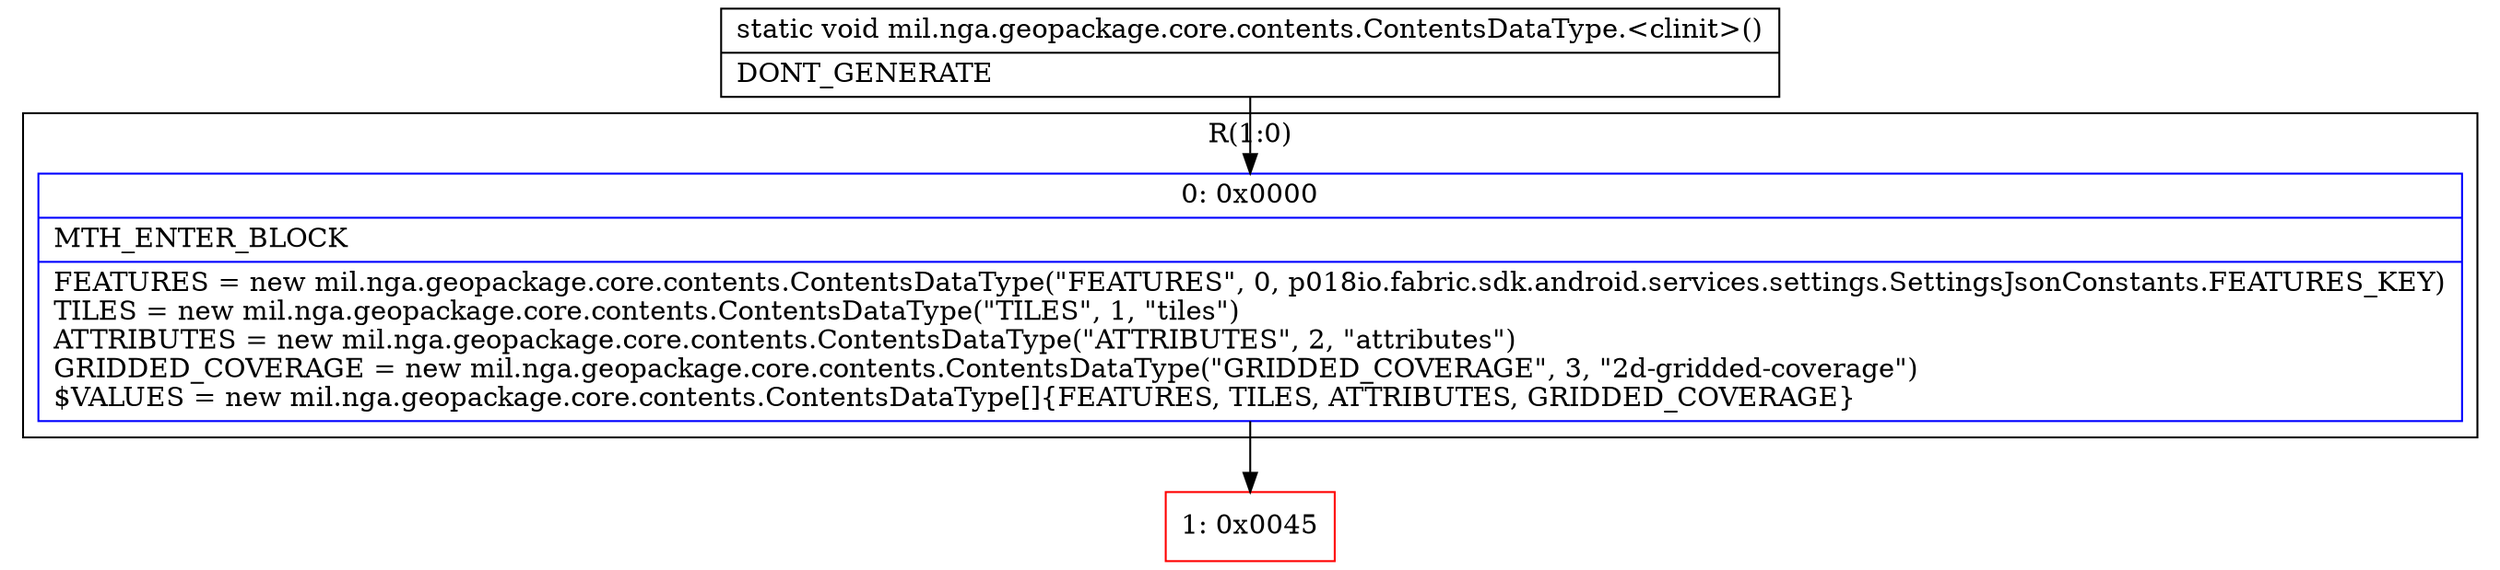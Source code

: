 digraph "CFG formil.nga.geopackage.core.contents.ContentsDataType.\<clinit\>()V" {
subgraph cluster_Region_713011752 {
label = "R(1:0)";
node [shape=record,color=blue];
Node_0 [shape=record,label="{0\:\ 0x0000|MTH_ENTER_BLOCK\l|FEATURES = new mil.nga.geopackage.core.contents.ContentsDataType(\"FEATURES\", 0, p018io.fabric.sdk.android.services.settings.SettingsJsonConstants.FEATURES_KEY)\lTILES = new mil.nga.geopackage.core.contents.ContentsDataType(\"TILES\", 1, \"tiles\")\lATTRIBUTES = new mil.nga.geopackage.core.contents.ContentsDataType(\"ATTRIBUTES\", 2, \"attributes\")\lGRIDDED_COVERAGE = new mil.nga.geopackage.core.contents.ContentsDataType(\"GRIDDED_COVERAGE\", 3, \"2d\-gridded\-coverage\")\l$VALUES = new mil.nga.geopackage.core.contents.ContentsDataType[]\{FEATURES, TILES, ATTRIBUTES, GRIDDED_COVERAGE\}\l}"];
}
Node_1 [shape=record,color=red,label="{1\:\ 0x0045}"];
MethodNode[shape=record,label="{static void mil.nga.geopackage.core.contents.ContentsDataType.\<clinit\>()  | DONT_GENERATE\l}"];
MethodNode -> Node_0;
Node_0 -> Node_1;
}

